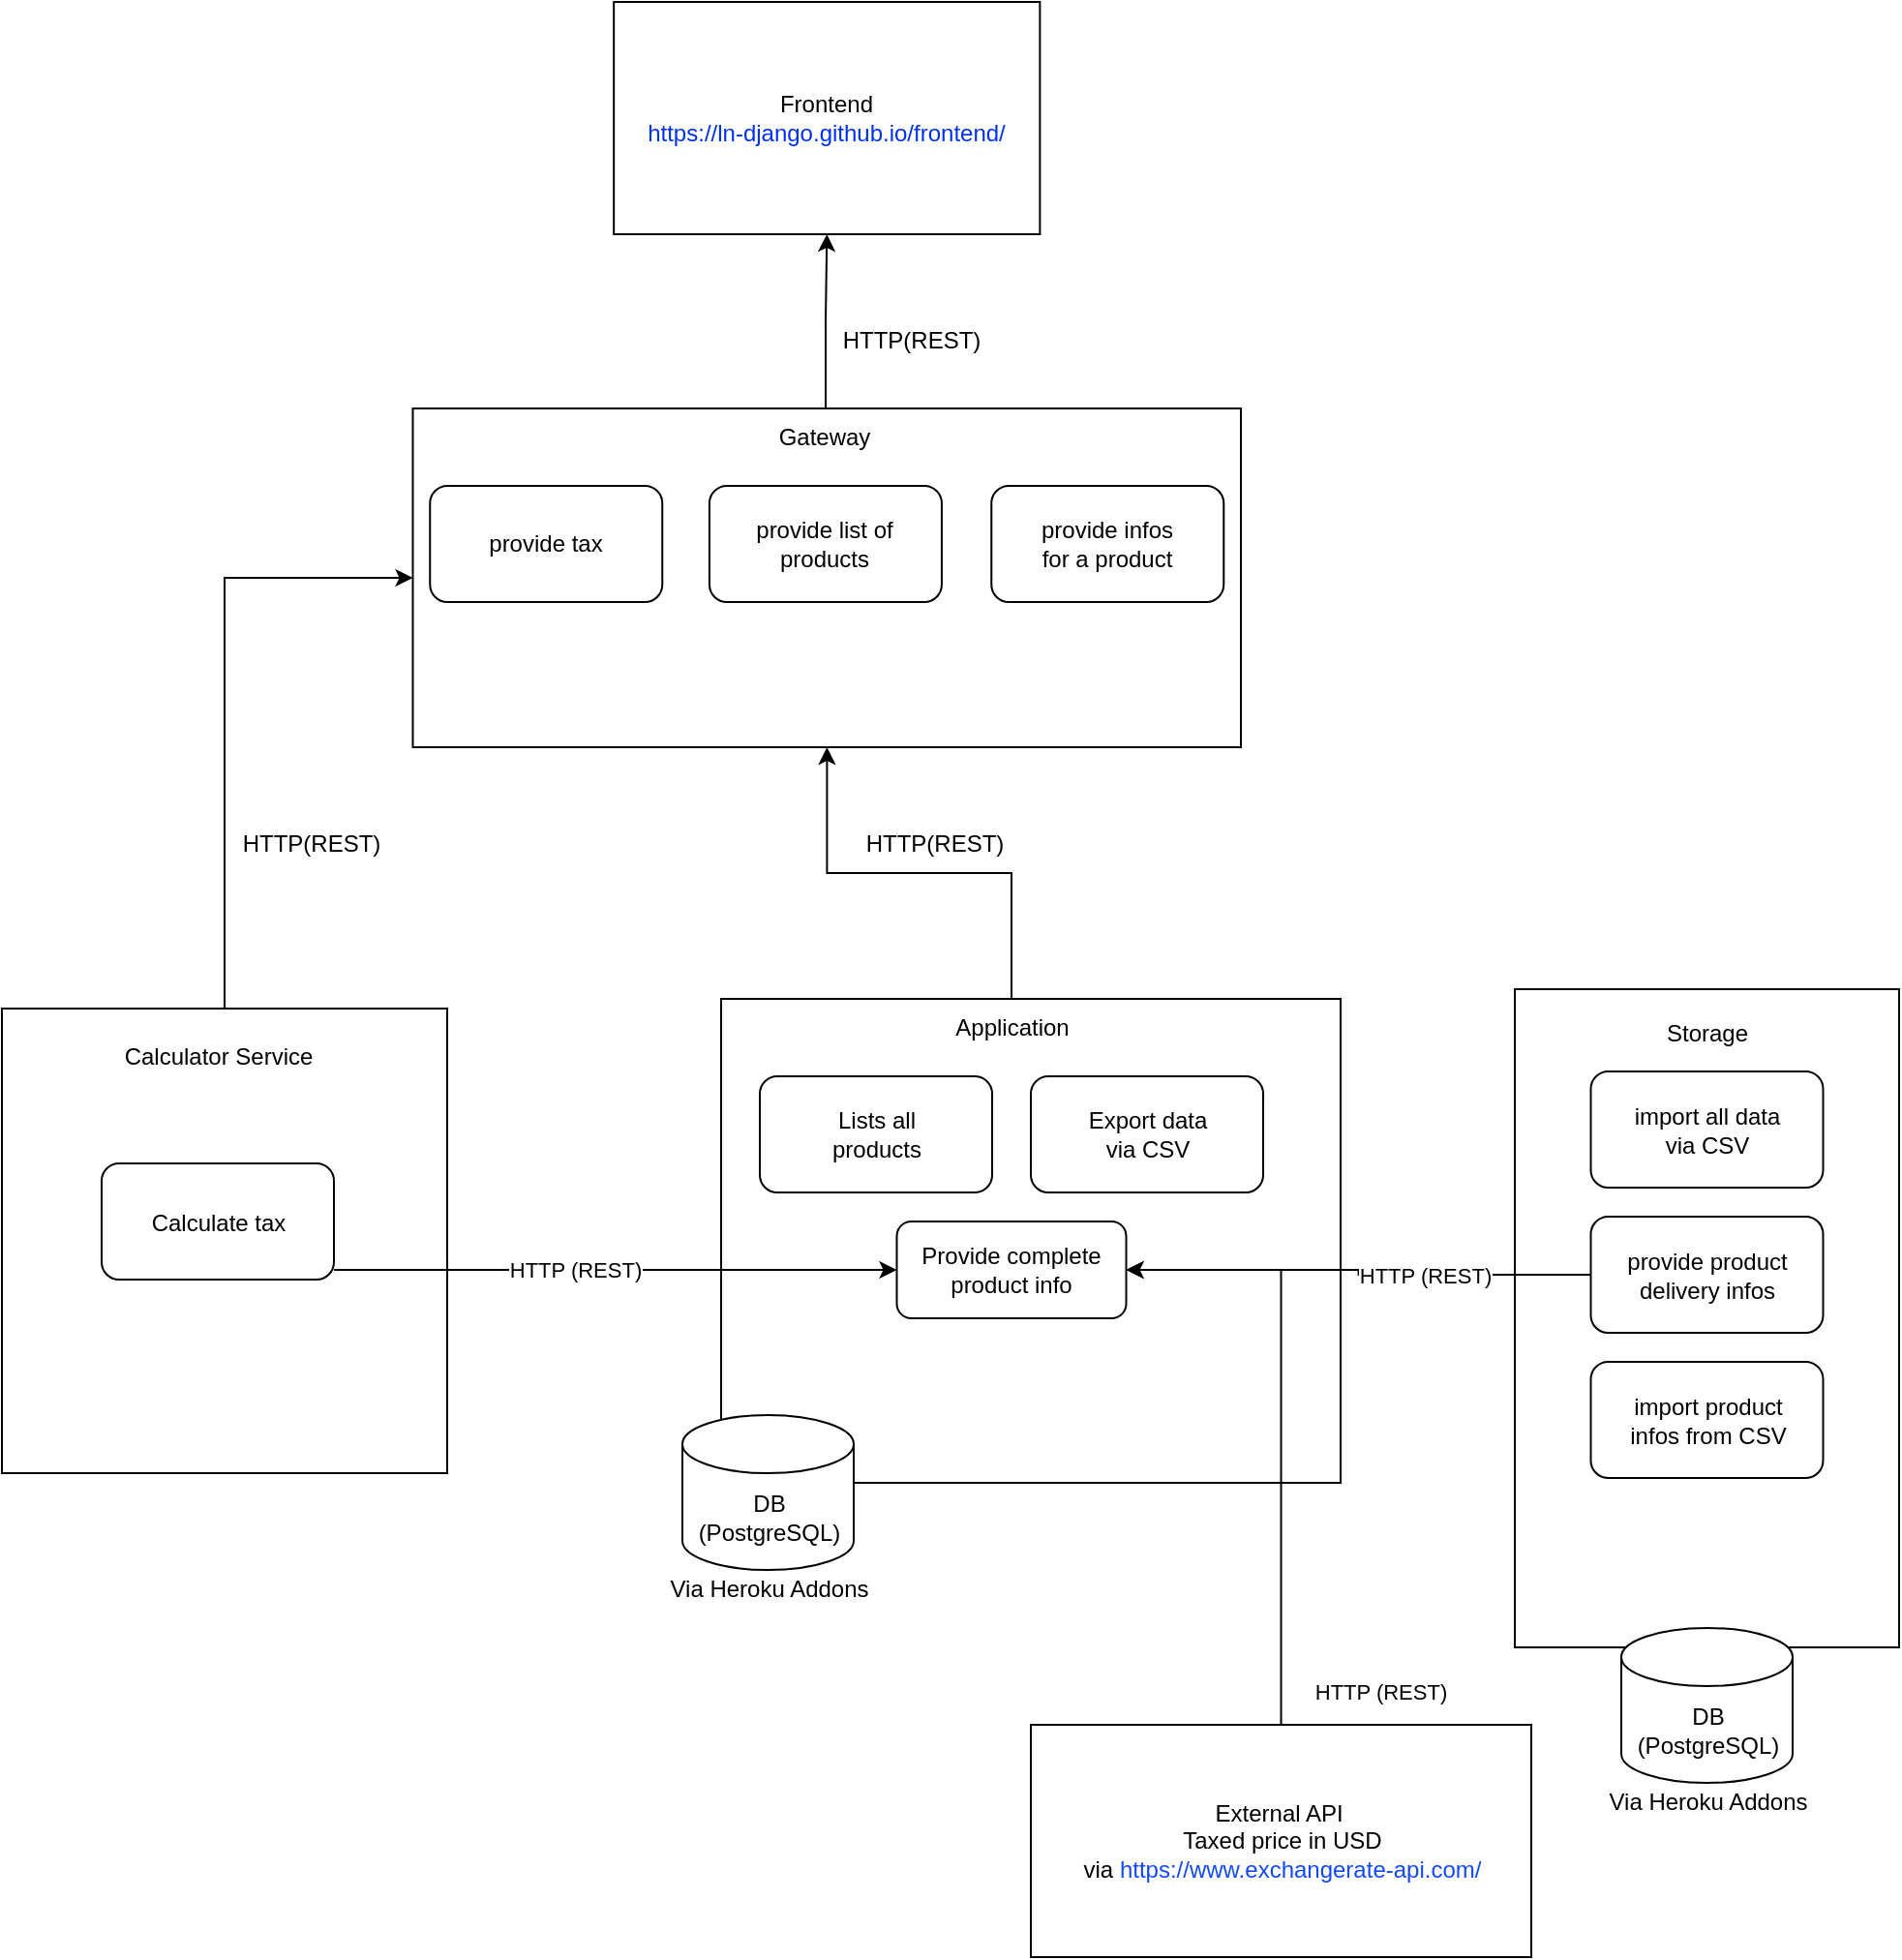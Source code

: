 <mxfile version="16.2.7" type="github">
  <diagram id="HPusoLfGvexuQWbN0HbO" name="Page-1">
    <mxGraphModel dx="1616" dy="842" grid="1" gridSize="10" guides="1" tooltips="1" connect="1" arrows="1" fold="1" page="1" pageScale="1" pageWidth="827" pageHeight="1169" math="0" shadow="0">
      <root>
        <mxCell id="0" />
        <mxCell id="1" parent="0" />
        <mxCell id="IRwvCucXsnxWrvT3syiZ-15" style="edgeStyle=orthogonalEdgeStyle;rounded=0;orthogonalLoop=1;jettySize=auto;html=1;exitX=0.5;exitY=0;exitDx=0;exitDy=0;entryX=0;entryY=0.5;entryDx=0;entryDy=0;" parent="1" source="IRwvCucXsnxWrvT3syiZ-1" target="IRwvCucXsnxWrvT3syiZ-3" edge="1">
          <mxGeometry relative="1" as="geometry" />
        </mxCell>
        <mxCell id="IRwvCucXsnxWrvT3syiZ-1" value="" style="rounded=0;whiteSpace=wrap;html=1;" parent="1" vertex="1">
          <mxGeometry x="-580" y="610" width="230" height="240" as="geometry" />
        </mxCell>
        <mxCell id="IRwvCucXsnxWrvT3syiZ-2" value="" style="rounded=0;whiteSpace=wrap;html=1;" parent="1" vertex="1">
          <mxGeometry x="-208.5" y="605" width="320" height="250" as="geometry" />
        </mxCell>
        <mxCell id="IRwvCucXsnxWrvT3syiZ-3" value="" style="rounded=0;whiteSpace=wrap;html=1;" parent="1" vertex="1">
          <mxGeometry x="-367.75" y="300" width="427.75" height="175" as="geometry" />
        </mxCell>
        <mxCell id="hFwsWf9Q-JU2X_m1NivT-26" style="edgeStyle=orthogonalEdgeStyle;rounded=0;orthogonalLoop=1;jettySize=auto;html=1;fontColor=#0031F5;" edge="1" parent="1" source="IRwvCucXsnxWrvT3syiZ-4" target="hFwsWf9Q-JU2X_m1NivT-22">
          <mxGeometry relative="1" as="geometry" />
        </mxCell>
        <mxCell id="IRwvCucXsnxWrvT3syiZ-4" value="Gateway" style="text;html=1;strokeColor=none;fillColor=none;align=center;verticalAlign=middle;whiteSpace=wrap;rounded=0;" parent="1" vertex="1">
          <mxGeometry x="-184.53" y="300" width="60" height="30" as="geometry" />
        </mxCell>
        <mxCell id="fvztMl5F62-9j-KJPd0q-29" style="edgeStyle=orthogonalEdgeStyle;rounded=0;orthogonalLoop=1;jettySize=auto;html=1;exitX=0.5;exitY=0;exitDx=0;exitDy=0;" parent="1" source="IRwvCucXsnxWrvT3syiZ-5" target="IRwvCucXsnxWrvT3syiZ-3" edge="1">
          <mxGeometry relative="1" as="geometry" />
        </mxCell>
        <mxCell id="IRwvCucXsnxWrvT3syiZ-5" value="Application" style="text;html=1;strokeColor=none;fillColor=none;align=center;verticalAlign=middle;whiteSpace=wrap;rounded=0;" parent="1" vertex="1">
          <mxGeometry x="-88.5" y="605" width="60" height="30" as="geometry" />
        </mxCell>
        <mxCell id="IRwvCucXsnxWrvT3syiZ-8" value="Calculator Service" style="text;html=1;strokeColor=none;fillColor=none;align=center;verticalAlign=middle;whiteSpace=wrap;rounded=0;" parent="1" vertex="1">
          <mxGeometry x="-538.5" y="620" width="140" height="30" as="geometry" />
        </mxCell>
        <mxCell id="ljKFiFXshdRn9gn9TAMT-4" style="edgeStyle=orthogonalEdgeStyle;rounded=0;orthogonalLoop=1;jettySize=auto;html=1;entryX=0;entryY=0.5;entryDx=0;entryDy=0;" parent="1" source="IRwvCucXsnxWrvT3syiZ-9" target="ljKFiFXshdRn9gn9TAMT-1" edge="1">
          <mxGeometry relative="1" as="geometry">
            <Array as="points">
              <mxPoint x="-330" y="745" />
              <mxPoint x="-330" y="745" />
            </Array>
          </mxGeometry>
        </mxCell>
        <mxCell id="ljKFiFXshdRn9gn9TAMT-7" value="HTTP (REST)" style="edgeLabel;html=1;align=center;verticalAlign=middle;resizable=0;points=[];" parent="ljKFiFXshdRn9gn9TAMT-4" vertex="1" connectable="0">
          <mxGeometry x="-0.144" y="4" relative="1" as="geometry">
            <mxPoint y="4" as="offset" />
          </mxGeometry>
        </mxCell>
        <mxCell id="IRwvCucXsnxWrvT3syiZ-9" value="" style="rounded=1;whiteSpace=wrap;html=1;" parent="1" vertex="1">
          <mxGeometry x="-528.5" y="690" width="120" height="60" as="geometry" />
        </mxCell>
        <mxCell id="IRwvCucXsnxWrvT3syiZ-10" value="Calculate tax&lt;br&gt;&lt;pre&gt;&lt;br&gt;&lt;/pre&gt;" style="text;html=1;strokeColor=none;fillColor=none;align=center;verticalAlign=middle;whiteSpace=wrap;rounded=0;" parent="1" vertex="1">
          <mxGeometry x="-508.5" y="740" width="80" as="geometry" />
        </mxCell>
        <mxCell id="IRwvCucXsnxWrvT3syiZ-11" value="HTTP(REST)" style="text;html=1;strokeColor=none;fillColor=none;align=center;verticalAlign=middle;whiteSpace=wrap;rounded=0;" parent="1" vertex="1">
          <mxGeometry x="-450" y="510" width="60" height="30" as="geometry" />
        </mxCell>
        <mxCell id="IRwvCucXsnxWrvT3syiZ-13" value="" style="shape=image;verticalLabelPosition=bottom;labelBackgroundColor=#ffffff;verticalAlign=top;aspect=fixed;imageAspect=0;image=https://www.djangoproject.com/m/img/logos/django-logo-negative.png;" parent="1" vertex="1">
          <mxGeometry x="-549.92" y="785" width="109.71" height="50" as="geometry" />
        </mxCell>
        <mxCell id="fvztMl5F62-9j-KJPd0q-1" value="HTTP(REST)" style="text;html=1;strokeColor=none;fillColor=none;align=center;verticalAlign=middle;whiteSpace=wrap;rounded=0;" parent="1" vertex="1">
          <mxGeometry x="-128.5" y="510" width="60" height="30" as="geometry" />
        </mxCell>
        <mxCell id="fvztMl5F62-9j-KJPd0q-2" value="" style="rounded=1;whiteSpace=wrap;html=1;" parent="1" vertex="1">
          <mxGeometry x="-188.5" y="645" width="120" height="60" as="geometry" />
        </mxCell>
        <mxCell id="fvztMl5F62-9j-KJPd0q-3" value="Lists all products" style="text;html=1;strokeColor=none;fillColor=none;align=center;verticalAlign=middle;whiteSpace=wrap;rounded=0;" parent="1" vertex="1">
          <mxGeometry x="-168.5" y="660" width="80" height="30" as="geometry" />
        </mxCell>
        <mxCell id="fvztMl5F62-9j-KJPd0q-4" value="" style="rounded=1;whiteSpace=wrap;html=1;" parent="1" vertex="1">
          <mxGeometry x="-48.5" y="645" width="120" height="60" as="geometry" />
        </mxCell>
        <mxCell id="fvztMl5F62-9j-KJPd0q-6" value="Export data via CSV" style="text;html=1;strokeColor=none;fillColor=none;align=center;verticalAlign=middle;whiteSpace=wrap;rounded=0;" parent="1" vertex="1">
          <mxGeometry x="-28.5" y="660" width="80" height="30" as="geometry" />
        </mxCell>
        <mxCell id="fvztMl5F62-9j-KJPd0q-8" value="" style="rounded=0;whiteSpace=wrap;html=1;" parent="1" vertex="1">
          <mxGeometry x="201.5" y="600" width="198.5" height="340" as="geometry" />
        </mxCell>
        <mxCell id="fvztMl5F62-9j-KJPd0q-9" value="Storage" style="text;html=1;strokeColor=none;fillColor=none;align=center;verticalAlign=middle;whiteSpace=wrap;rounded=0;" parent="1" vertex="1">
          <mxGeometry x="270.75" y="607.5" width="60" height="30" as="geometry" />
        </mxCell>
        <mxCell id="fvztMl5F62-9j-KJPd0q-10" value="" style="rounded=1;whiteSpace=wrap;html=1;" parent="1" vertex="1">
          <mxGeometry x="240.75" y="717.5" width="120" height="60" as="geometry" />
        </mxCell>
        <mxCell id="ljKFiFXshdRn9gn9TAMT-6" style="edgeStyle=orthogonalEdgeStyle;rounded=0;orthogonalLoop=1;jettySize=auto;html=1;entryX=1;entryY=0.5;entryDx=0;entryDy=0;exitX=0;exitY=0.5;exitDx=0;exitDy=0;" parent="1" target="ljKFiFXshdRn9gn9TAMT-1" edge="1" source="fvztMl5F62-9j-KJPd0q-10">
          <mxGeometry relative="1" as="geometry">
            <mxPoint x="220" y="745" as="sourcePoint" />
          </mxGeometry>
        </mxCell>
        <mxCell id="ljKFiFXshdRn9gn9TAMT-8" value="HTTP (REST)" style="edgeLabel;html=1;align=center;verticalAlign=middle;resizable=0;points=[];" parent="ljKFiFXshdRn9gn9TAMT-6" vertex="1" connectable="0">
          <mxGeometry x="-0.242" relative="1" as="geometry">
            <mxPoint x="6" as="offset" />
          </mxGeometry>
        </mxCell>
        <mxCell id="hFwsWf9Q-JU2X_m1NivT-6" value="HTTP (REST)" style="edgeLabel;html=1;align=center;verticalAlign=middle;resizable=0;points=[];" vertex="1" connectable="0" parent="ljKFiFXshdRn9gn9TAMT-6">
          <mxGeometry x="-0.242" relative="1" as="geometry">
            <mxPoint x="-17" y="215" as="offset" />
          </mxGeometry>
        </mxCell>
        <mxCell id="fvztMl5F62-9j-KJPd0q-11" value="provide product delivery infos" style="text;html=1;strokeColor=none;fillColor=none;align=center;verticalAlign=middle;whiteSpace=wrap;rounded=0;" parent="1" vertex="1">
          <mxGeometry x="250.75" y="732.5" width="100" height="30" as="geometry" />
        </mxCell>
        <mxCell id="fvztMl5F62-9j-KJPd0q-12" value="" style="rounded=1;whiteSpace=wrap;html=1;" parent="1" vertex="1">
          <mxGeometry x="240.75" y="642.5" width="120" height="60" as="geometry" />
        </mxCell>
        <mxCell id="fvztMl5F62-9j-KJPd0q-13" value="import all data &lt;br&gt;via CSV" style="text;html=1;strokeColor=none;fillColor=none;align=center;verticalAlign=middle;whiteSpace=wrap;rounded=0;" parent="1" vertex="1">
          <mxGeometry x="250.75" y="657.5" width="100" height="30" as="geometry" />
        </mxCell>
        <mxCell id="fvztMl5F62-9j-KJPd0q-19" value="" style="rounded=1;whiteSpace=wrap;html=1;" parent="1" vertex="1">
          <mxGeometry x="240.75" y="792.5" width="120" height="60" as="geometry" />
        </mxCell>
        <mxCell id="fvztMl5F62-9j-KJPd0q-23" value="" style="rounded=1;whiteSpace=wrap;html=1;" parent="1" vertex="1">
          <mxGeometry x="-358.87" y="340" width="120" height="60" as="geometry" />
        </mxCell>
        <mxCell id="fvztMl5F62-9j-KJPd0q-24" value="provide tax" style="text;html=1;strokeColor=none;fillColor=none;align=center;verticalAlign=middle;whiteSpace=wrap;rounded=0;" parent="1" vertex="1">
          <mxGeometry x="-338.87" y="355" width="80" height="30" as="geometry" />
        </mxCell>
        <mxCell id="fvztMl5F62-9j-KJPd0q-31" value="" style="rounded=1;whiteSpace=wrap;html=1;" parent="1" vertex="1">
          <mxGeometry x="-214.53" y="340" width="120" height="60" as="geometry" />
        </mxCell>
        <mxCell id="fvztMl5F62-9j-KJPd0q-32" value="provide list of products" style="text;html=1;strokeColor=none;fillColor=none;align=center;verticalAlign=middle;whiteSpace=wrap;rounded=0;" parent="1" vertex="1">
          <mxGeometry x="-194.53" y="355" width="80" height="30" as="geometry" />
        </mxCell>
        <mxCell id="fvztMl5F62-9j-KJPd0q-33" value="" style="rounded=1;whiteSpace=wrap;html=1;" parent="1" vertex="1">
          <mxGeometry x="-68.87" y="340" width="120" height="60" as="geometry" />
        </mxCell>
        <mxCell id="fvztMl5F62-9j-KJPd0q-34" value="provide infos for a product" style="text;html=1;strokeColor=none;fillColor=none;align=center;verticalAlign=middle;whiteSpace=wrap;rounded=0;" parent="1" vertex="1">
          <mxGeometry x="-48.87" y="355" width="80" height="30" as="geometry" />
        </mxCell>
        <mxCell id="fvztMl5F62-9j-KJPd0q-35" value="import product infos from CSV" style="text;html=1;strokeColor=none;fillColor=none;align=center;verticalAlign=middle;whiteSpace=wrap;rounded=0;" parent="1" vertex="1">
          <mxGeometry x="256.5" y="807.5" width="88.5" height="30" as="geometry" />
        </mxCell>
        <mxCell id="ljKFiFXshdRn9gn9TAMT-1" value="Provide complete product info" style="rounded=1;whiteSpace=wrap;html=1;" parent="1" vertex="1">
          <mxGeometry x="-117.75" y="720" width="118.5" height="50" as="geometry" />
        </mxCell>
        <mxCell id="MfbY5LqC7H-574I_sFLh-1" value="DB (PostgreSQL)" style="shape=cylinder3;whiteSpace=wrap;html=1;boundedLbl=1;backgroundOutline=1;size=15;" parent="1" vertex="1">
          <mxGeometry x="-228.5" y="820" width="88.5" height="80" as="geometry" />
        </mxCell>
        <mxCell id="MfbY5LqC7H-574I_sFLh-2" value="Via Heroku Addons" style="text;html=1;align=center;verticalAlign=middle;resizable=0;points=[];autosize=1;strokeColor=none;fillColor=none;" parent="1" vertex="1">
          <mxGeometry x="-244.25" y="900" width="120" height="20" as="geometry" />
        </mxCell>
        <mxCell id="hFwsWf9Q-JU2X_m1NivT-1" value="Via Heroku Addons" style="text;html=1;align=center;verticalAlign=middle;resizable=0;points=[];autosize=1;strokeColor=none;fillColor=none;" vertex="1" parent="1">
          <mxGeometry x="240.75" y="1010" width="120" height="20" as="geometry" />
        </mxCell>
        <mxCell id="hFwsWf9Q-JU2X_m1NivT-2" value="DB (PostgreSQL)" style="shape=cylinder3;whiteSpace=wrap;html=1;boundedLbl=1;backgroundOutline=1;size=15;" vertex="1" parent="1">
          <mxGeometry x="256.5" y="930" width="88.5" height="80" as="geometry" />
        </mxCell>
        <mxCell id="hFwsWf9Q-JU2X_m1NivT-5" style="edgeStyle=orthogonalEdgeStyle;rounded=0;orthogonalLoop=1;jettySize=auto;html=1;entryX=1;entryY=0.5;entryDx=0;entryDy=0;fontColor=#1249FF;" edge="1" parent="1" source="hFwsWf9Q-JU2X_m1NivT-4" target="ljKFiFXshdRn9gn9TAMT-1">
          <mxGeometry relative="1" as="geometry" />
        </mxCell>
        <mxCell id="hFwsWf9Q-JU2X_m1NivT-4" value="External API&amp;nbsp;&lt;br&gt;Taxed price in USD&lt;br&gt;via &lt;font color=&quot;#1249ff&quot;&gt;https://www.exchangerate-api.com/&lt;/font&gt;" style="rounded=0;whiteSpace=wrap;html=1;" vertex="1" parent="1">
          <mxGeometry x="-48.5" y="980" width="258.5" height="120" as="geometry" />
        </mxCell>
        <mxCell id="hFwsWf9Q-JU2X_m1NivT-7" value="" style="shape=image;verticalLabelPosition=bottom;labelBackgroundColor=default;verticalAlign=top;aspect=fixed;imageAspect=0;image=https://www.ictshore.com/wp-content/uploads/2018/08/sfw0002-01-REST_Architecture.png;" vertex="1" parent="1">
          <mxGeometry x="-428.5" y="789.38" width="52" height="20" as="geometry" />
        </mxCell>
        <mxCell id="hFwsWf9Q-JU2X_m1NivT-10" value="" style="shape=image;verticalLabelPosition=bottom;labelBackgroundColor=default;verticalAlign=top;aspect=fixed;imageAspect=0;image=https://upload.wikimedia.org/wikipedia/commons/thumb/e/ec/Heroku_logo.svg/2560px-Heroku_logo.svg.png;" vertex="1" parent="1">
          <mxGeometry x="-428.5" y="815.63" width="53.8" height="15" as="geometry" />
        </mxCell>
        <mxCell id="hFwsWf9Q-JU2X_m1NivT-12" value="" style="shape=image;verticalLabelPosition=bottom;labelBackgroundColor=#ffffff;verticalAlign=top;aspect=fixed;imageAspect=0;image=https://www.djangoproject.com/m/img/logos/django-logo-negative.png;" vertex="1" parent="1">
          <mxGeometry x="-136.11" y="790" width="109.71" height="50" as="geometry" />
        </mxCell>
        <mxCell id="hFwsWf9Q-JU2X_m1NivT-13" value="" style="shape=image;verticalLabelPosition=bottom;labelBackgroundColor=default;verticalAlign=top;aspect=fixed;imageAspect=0;image=https://www.ictshore.com/wp-content/uploads/2018/08/sfw0002-01-REST_Architecture.png;" vertex="1" parent="1">
          <mxGeometry x="-14.69" y="794.38" width="52" height="20" as="geometry" />
        </mxCell>
        <mxCell id="hFwsWf9Q-JU2X_m1NivT-14" value="" style="shape=image;verticalLabelPosition=bottom;labelBackgroundColor=default;verticalAlign=top;aspect=fixed;imageAspect=0;image=https://upload.wikimedia.org/wikipedia/commons/thumb/e/ec/Heroku_logo.svg/2560px-Heroku_logo.svg.png;" vertex="1" parent="1">
          <mxGeometry x="-14.69" y="820.63" width="53.8" height="15" as="geometry" />
        </mxCell>
        <mxCell id="hFwsWf9Q-JU2X_m1NivT-15" value="" style="shape=image;verticalLabelPosition=bottom;labelBackgroundColor=#ffffff;verticalAlign=top;aspect=fixed;imageAspect=0;image=https://www.djangoproject.com/m/img/logos/django-logo-negative.png;" vertex="1" parent="1">
          <mxGeometry x="213.14" y="870" width="109.71" height="50" as="geometry" />
        </mxCell>
        <mxCell id="hFwsWf9Q-JU2X_m1NivT-16" value="" style="shape=image;verticalLabelPosition=bottom;labelBackgroundColor=default;verticalAlign=top;aspect=fixed;imageAspect=0;image=https://www.ictshore.com/wp-content/uploads/2018/08/sfw0002-01-REST_Architecture.png;" vertex="1" parent="1">
          <mxGeometry x="334.56" y="874.38" width="52" height="20" as="geometry" />
        </mxCell>
        <mxCell id="hFwsWf9Q-JU2X_m1NivT-17" value="" style="shape=image;verticalLabelPosition=bottom;labelBackgroundColor=default;verticalAlign=top;aspect=fixed;imageAspect=0;image=https://upload.wikimedia.org/wikipedia/commons/thumb/e/ec/Heroku_logo.svg/2560px-Heroku_logo.svg.png;" vertex="1" parent="1">
          <mxGeometry x="334.56" y="900.63" width="53.8" height="15" as="geometry" />
        </mxCell>
        <mxCell id="hFwsWf9Q-JU2X_m1NivT-19" value="" style="shape=image;verticalLabelPosition=bottom;labelBackgroundColor=#ffffff;verticalAlign=top;aspect=fixed;imageAspect=0;image=https://www.djangoproject.com/m/img/logos/django-logo-negative.png;" vertex="1" parent="1">
          <mxGeometry x="-231.11" y="410" width="109.71" height="50" as="geometry" />
        </mxCell>
        <mxCell id="hFwsWf9Q-JU2X_m1NivT-20" value="" style="shape=image;verticalLabelPosition=bottom;labelBackgroundColor=default;verticalAlign=top;aspect=fixed;imageAspect=0;image=https://www.ictshore.com/wp-content/uploads/2018/08/sfw0002-01-REST_Architecture.png;" vertex="1" parent="1">
          <mxGeometry x="-109.69" y="414.38" width="52" height="20" as="geometry" />
        </mxCell>
        <mxCell id="hFwsWf9Q-JU2X_m1NivT-21" value="" style="shape=image;verticalLabelPosition=bottom;labelBackgroundColor=default;verticalAlign=top;aspect=fixed;imageAspect=0;image=https://upload.wikimedia.org/wikipedia/commons/thumb/e/ec/Heroku_logo.svg/2560px-Heroku_logo.svg.png;" vertex="1" parent="1">
          <mxGeometry x="-109.69" y="440.63" width="53.8" height="15" as="geometry" />
        </mxCell>
        <mxCell id="hFwsWf9Q-JU2X_m1NivT-22" value="&lt;font color=&quot;#000105&quot;&gt;Frontend&lt;/font&gt;&lt;br&gt;&lt;font color=&quot;#0031f5&quot;&gt;https://ln-django.github.io/frontend/&lt;/font&gt;" style="rounded=0;whiteSpace=wrap;html=1;fontColor=#1249FF;" vertex="1" parent="1">
          <mxGeometry x="-263.92" y="90" width="220.1" height="120" as="geometry" />
        </mxCell>
        <mxCell id="hFwsWf9Q-JU2X_m1NivT-24" value="" style="shape=image;verticalLabelPosition=bottom;labelBackgroundColor=default;verticalAlign=top;aspect=fixed;imageAspect=0;image=https://upload.wikimedia.org/wikipedia/commons/thumb/a/a7/React-icon.svg/1280px-React-icon.svg.png;" vertex="1" parent="1">
          <mxGeometry x="-79.79" y="90" width="41.74" height="29.54" as="geometry" />
        </mxCell>
        <mxCell id="hFwsWf9Q-JU2X_m1NivT-25" value="" style="shape=image;verticalLabelPosition=bottom;labelBackgroundColor=default;verticalAlign=top;aspect=fixed;imageAspect=0;image=https://miro.medium.com/max/720/1*osyaA6QwQra6llfoFYAOkw.png;" vertex="1" parent="1">
          <mxGeometry x="-107.59" y="110" width="81.19" height="37" as="geometry" />
        </mxCell>
        <mxCell id="hFwsWf9Q-JU2X_m1NivT-27" value="HTTP(REST)" style="text;html=1;strokeColor=none;fillColor=none;align=center;verticalAlign=middle;whiteSpace=wrap;rounded=0;" vertex="1" parent="1">
          <mxGeometry x="-140" y="250" width="60" height="30" as="geometry" />
        </mxCell>
      </root>
    </mxGraphModel>
  </diagram>
</mxfile>
